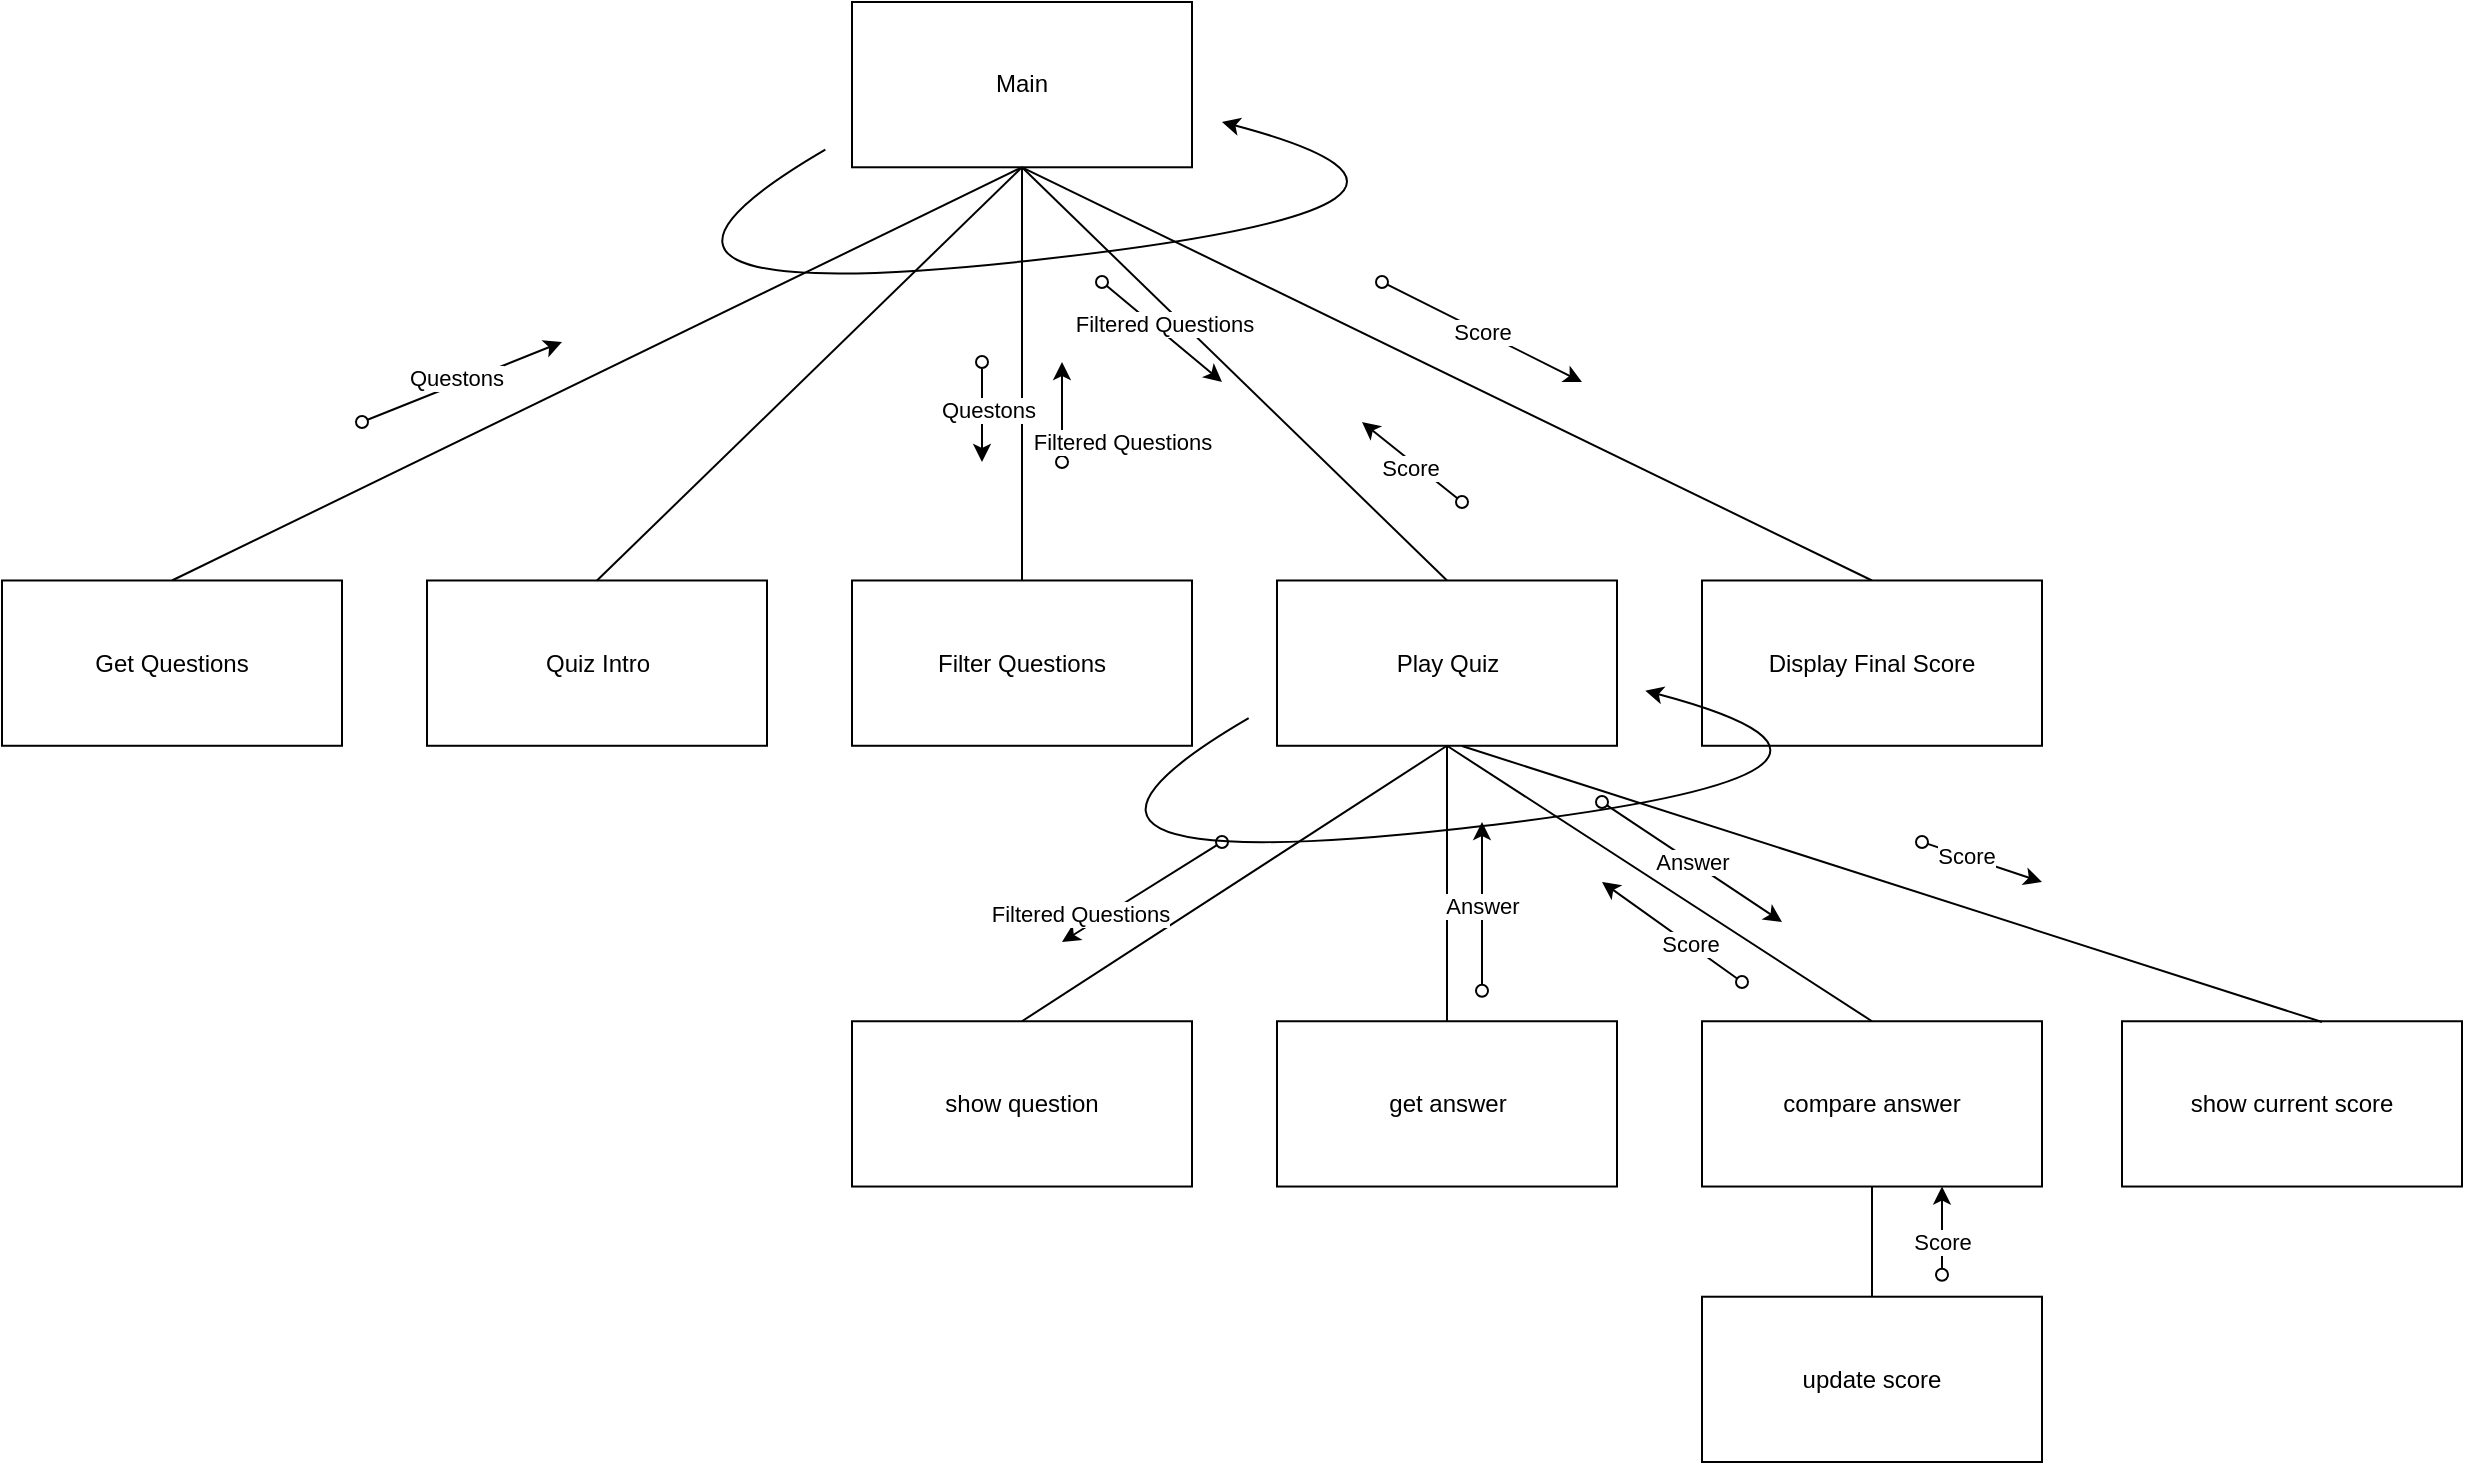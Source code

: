 <mxfile version="26.1.1">
  <diagram name="Page-1" id="7_cFVeWyEq2mHKjiOn48">
    <mxGraphModel dx="1437" dy="836" grid="1" gridSize="10" guides="1" tooltips="1" connect="1" arrows="1" fold="1" page="1" pageScale="1" pageWidth="850" pageHeight="1100" background="none" math="0" shadow="0">
      <root>
        <mxCell id="0" />
        <mxCell id="1" parent="0" />
        <mxCell id="dthtVLdhGszB6W-QrjYP-1" value="Main" style="rounded=0;whiteSpace=wrap;html=1;flipH=0;flipV=0;" parent="1" vertex="1">
          <mxGeometry x="485" y="70" width="170" height="82.642" as="geometry" />
        </mxCell>
        <mxCell id="dthtVLdhGszB6W-QrjYP-6" value="" style="endArrow=none;html=1;rounded=0;startFill=0;exitX=0.5;exitY=1;exitDx=0;exitDy=0;entryX=0.5;entryY=0;entryDx=0;entryDy=0;" parent="1" edge="1" target="dthtVLdhGszB6W-QrjYP-2" source="dthtVLdhGszB6W-QrjYP-1">
          <mxGeometry width="50" height="50" relative="1" as="geometry">
            <mxPoint x="456.667" y="138.868" as="sourcePoint" />
            <mxPoint x="173.333" y="345.472" as="targetPoint" />
          </mxGeometry>
        </mxCell>
        <mxCell id="dthtVLdhGszB6W-QrjYP-22" value="" style="endArrow=none;html=1;rounded=0;startFill=0;entryX=0.5;entryY=1;entryDx=0;entryDy=0;exitX=0.5;exitY=0;exitDx=0;exitDy=0;" parent="1" edge="1" target="dthtVLdhGszB6W-QrjYP-1" source="dthtVLdhGszB6W-QrjYP-4">
          <mxGeometry width="50" height="50" relative="1" as="geometry">
            <mxPoint x="575.667" y="331.698" as="sourcePoint" />
            <mxPoint x="575.667" y="166.415" as="targetPoint" />
          </mxGeometry>
        </mxCell>
        <mxCell id="dthtVLdhGszB6W-QrjYP-8" value="" style="endArrow=none;html=1;rounded=0;startFill=0;exitX=0.5;exitY=1;exitDx=0;exitDy=0;entryX=0.5;entryY=0;entryDx=0;entryDy=0;" parent="1" edge="1" target="dthtVLdhGszB6W-QrjYP-5" source="dthtVLdhGszB6W-QrjYP-1">
          <mxGeometry width="50" height="50" relative="1" as="geometry">
            <mxPoint x="669.167" y="166.415" as="sourcePoint" />
            <mxPoint x="725.833" y="345.472" as="targetPoint" />
          </mxGeometry>
        </mxCell>
        <mxCell id="dthtVLdhGszB6W-QrjYP-9" value="" style="endArrow=none;html=1;rounded=0;startFill=0;exitX=0.5;exitY=1;exitDx=0;exitDy=0;entryX=0.5;entryY=0;entryDx=0;entryDy=0;" parent="1" edge="1" target="dthtVLdhGszB6W-QrjYP-20" source="dthtVLdhGszB6W-QrjYP-1">
          <mxGeometry width="50" height="50" relative="1" as="geometry">
            <mxPoint x="683.333" y="111.321" as="sourcePoint" />
            <mxPoint x="938.333" y="345.472" as="targetPoint" />
          </mxGeometry>
        </mxCell>
        <mxCell id="dthtVLdhGszB6W-QrjYP-2" value="Get Questions" style="rounded=0;whiteSpace=wrap;html=1;" parent="1" vertex="1">
          <mxGeometry x="60" y="359.245" width="170" height="82.642" as="geometry" />
        </mxCell>
        <mxCell id="dthtVLdhGszB6W-QrjYP-3" value="Quiz Intro" style="rounded=0;whiteSpace=wrap;html=1;flipH=0;flipV=0;" parent="1" vertex="1">
          <mxGeometry x="272.5" y="359.245" width="170" height="82.642" as="geometry" />
        </mxCell>
        <mxCell id="dthtVLdhGszB6W-QrjYP-4" value="Filter Questions" style="rounded=0;whiteSpace=wrap;html=1;flipH=0;flipV=0;" parent="1" vertex="1">
          <mxGeometry x="485" y="359.245" width="170" height="82.642" as="geometry" />
        </mxCell>
        <mxCell id="dthtVLdhGszB6W-QrjYP-5" value="Play Quiz" style="rounded=0;whiteSpace=wrap;html=1;flipH=0;flipV=0;" parent="1" vertex="1">
          <mxGeometry x="697.5" y="359.245" width="170" height="82.642" as="geometry" />
        </mxCell>
        <mxCell id="dthtVLdhGszB6W-QrjYP-7" value="" style="endArrow=none;html=1;rounded=0;startFill=0;entryX=0.5;entryY=0;entryDx=0;entryDy=0;" parent="1" edge="1" target="dthtVLdhGszB6W-QrjYP-3">
          <mxGeometry width="50" height="50" relative="1" as="geometry">
            <mxPoint x="570" y="152.642" as="sourcePoint" />
            <mxPoint x="343.333" y="345.472" as="targetPoint" />
          </mxGeometry>
        </mxCell>
        <mxCell id="dthtVLdhGszB6W-QrjYP-10" value="" style="endArrow=classic;html=1;rounded=0;startArrow=oval;startFill=0;" parent="1" edge="1">
          <mxGeometry width="50" height="50" relative="1" as="geometry">
            <mxPoint x="240" y="280" as="sourcePoint" />
            <mxPoint x="340" y="240" as="targetPoint" />
          </mxGeometry>
        </mxCell>
        <mxCell id="dthtVLdhGszB6W-QrjYP-12" value="Questons" style="edgeLabel;html=1;align=center;verticalAlign=middle;resizable=0;points=[];" parent="dthtVLdhGszB6W-QrjYP-10" vertex="1" connectable="0">
          <mxGeometry x="-0.032" y="3" relative="1" as="geometry">
            <mxPoint as="offset" />
          </mxGeometry>
        </mxCell>
        <mxCell id="dthtVLdhGszB6W-QrjYP-14" value="" style="endArrow=classic;html=1;rounded=0;startArrow=oval;startFill=0;" parent="1" edge="1">
          <mxGeometry width="50" height="50" relative="1" as="geometry">
            <mxPoint x="550" y="250" as="sourcePoint" />
            <mxPoint x="550" y="300" as="targetPoint" />
          </mxGeometry>
        </mxCell>
        <mxCell id="dthtVLdhGszB6W-QrjYP-15" value="Questons" style="edgeLabel;html=1;align=center;verticalAlign=middle;resizable=0;points=[];" parent="dthtVLdhGszB6W-QrjYP-14" vertex="1" connectable="0">
          <mxGeometry x="-0.032" y="3" relative="1" as="geometry">
            <mxPoint as="offset" />
          </mxGeometry>
        </mxCell>
        <mxCell id="dthtVLdhGszB6W-QrjYP-16" value="" style="endArrow=classic;html=1;rounded=0;startArrow=oval;startFill=0;" parent="1" edge="1">
          <mxGeometry width="50" height="50" relative="1" as="geometry">
            <mxPoint x="590" y="300" as="sourcePoint" />
            <mxPoint x="590" y="250" as="targetPoint" />
          </mxGeometry>
        </mxCell>
        <mxCell id="dthtVLdhGszB6W-QrjYP-17" value="Filtered Questions" style="edgeLabel;html=1;align=center;verticalAlign=middle;resizable=0;points=[];" parent="dthtVLdhGszB6W-QrjYP-16" vertex="1" connectable="0">
          <mxGeometry x="-0.032" y="3" relative="1" as="geometry">
            <mxPoint x="33" y="14" as="offset" />
          </mxGeometry>
        </mxCell>
        <mxCell id="dthtVLdhGszB6W-QrjYP-18" value="" style="endArrow=classic;html=1;rounded=0;startArrow=oval;startFill=0;" parent="1" edge="1">
          <mxGeometry width="50" height="50" relative="1" as="geometry">
            <mxPoint x="610" y="210" as="sourcePoint" />
            <mxPoint x="670" y="260" as="targetPoint" />
          </mxGeometry>
        </mxCell>
        <mxCell id="dthtVLdhGszB6W-QrjYP-19" value="Filtered Questions" style="edgeLabel;html=1;align=center;verticalAlign=middle;resizable=0;points=[];" parent="dthtVLdhGszB6W-QrjYP-18" vertex="1" connectable="0">
          <mxGeometry x="-0.032" y="3" relative="1" as="geometry">
            <mxPoint y="-1" as="offset" />
          </mxGeometry>
        </mxCell>
        <mxCell id="dthtVLdhGszB6W-QrjYP-20" value="Display Final Score" style="rounded=0;whiteSpace=wrap;html=1;flipH=0;flipV=0;" parent="1" vertex="1">
          <mxGeometry x="910" y="359.245" width="170" height="82.642" as="geometry" />
        </mxCell>
        <mxCell id="dthtVLdhGszB6W-QrjYP-21" value="Score" style="endArrow=classic;html=1;rounded=0;startArrow=oval;startFill=0;" parent="1" edge="1">
          <mxGeometry width="50" height="50" relative="1" as="geometry">
            <mxPoint x="750" y="210" as="sourcePoint" />
            <mxPoint x="850" y="260" as="targetPoint" />
          </mxGeometry>
        </mxCell>
        <mxCell id="dthtVLdhGszB6W-QrjYP-23" value="" style="endArrow=classic;html=1;rounded=0;startArrow=oval;startFill=0;" parent="1" edge="1">
          <mxGeometry width="50" height="50" relative="1" as="geometry">
            <mxPoint x="790" y="320" as="sourcePoint" />
            <mxPoint x="740" y="280" as="targetPoint" />
          </mxGeometry>
        </mxCell>
        <mxCell id="dthtVLdhGszB6W-QrjYP-24" value="Score" style="edgeLabel;html=1;align=center;verticalAlign=middle;resizable=0;points=[];" parent="dthtVLdhGszB6W-QrjYP-23" vertex="1" connectable="0">
          <mxGeometry x="-0.032" y="3" relative="1" as="geometry">
            <mxPoint as="offset" />
          </mxGeometry>
        </mxCell>
        <mxCell id="dthtVLdhGszB6W-QrjYP-26" value="show question" style="rounded=0;whiteSpace=wrap;html=1;flipH=0;flipV=0;" parent="1" vertex="1">
          <mxGeometry x="485" y="579.623" width="170" height="82.642" as="geometry" />
        </mxCell>
        <mxCell id="dthtVLdhGszB6W-QrjYP-27" value="get answer" style="rounded=0;whiteSpace=wrap;html=1;flipH=0;flipV=0;" parent="1" vertex="1">
          <mxGeometry x="697.5" y="579.623" width="170" height="82.642" as="geometry" />
        </mxCell>
        <mxCell id="dthtVLdhGszB6W-QrjYP-28" value="compare answer" style="rounded=0;whiteSpace=wrap;html=1;flipH=0;flipV=0;" parent="1" vertex="1">
          <mxGeometry x="910" y="579.623" width="170" height="82.642" as="geometry" />
        </mxCell>
        <mxCell id="dthtVLdhGszB6W-QrjYP-29" value="" style="endArrow=none;html=1;rounded=0;startFill=0;exitX=0.5;exitY=1;exitDx=0;exitDy=0;entryX=0.5;entryY=0;entryDx=0;entryDy=0;" parent="1" edge="1" target="dthtVLdhGszB6W-QrjYP-26" source="dthtVLdhGszB6W-QrjYP-5">
          <mxGeometry width="50" height="50" relative="1" as="geometry">
            <mxPoint x="683.333" y="441.887" as="sourcePoint" />
            <mxPoint x="513.333" y="565.849" as="targetPoint" />
          </mxGeometry>
        </mxCell>
        <mxCell id="dthtVLdhGszB6W-QrjYP-30" value="" style="endArrow=none;html=1;rounded=0;startFill=0;exitX=0.5;exitY=1;exitDx=0;exitDy=0;entryX=0.5;entryY=0;entryDx=0;entryDy=0;" parent="1" edge="1" target="dthtVLdhGszB6W-QrjYP-27" source="dthtVLdhGszB6W-QrjYP-5">
          <mxGeometry width="50" height="50" relative="1" as="geometry">
            <mxPoint x="782" y="455.66" as="sourcePoint" />
            <mxPoint x="782" y="565.849" as="targetPoint" />
          </mxGeometry>
        </mxCell>
        <mxCell id="dthtVLdhGszB6W-QrjYP-31" value="Answer" style="endArrow=classic;html=1;rounded=0;startArrow=oval;startFill=0;" parent="1" edge="1">
          <mxGeometry width="50" height="50" relative="1" as="geometry">
            <mxPoint x="800" y="564.34" as="sourcePoint" />
            <mxPoint x="800" y="480.0" as="targetPoint" />
          </mxGeometry>
        </mxCell>
        <mxCell id="dthtVLdhGszB6W-QrjYP-32" value="Answer" style="endArrow=classic;html=1;rounded=0;startArrow=oval;startFill=0;" parent="1" edge="1">
          <mxGeometry width="50" height="50" relative="1" as="geometry">
            <mxPoint x="860" y="470" as="sourcePoint" />
            <mxPoint x="950" y="530" as="targetPoint" />
          </mxGeometry>
        </mxCell>
        <mxCell id="dthtVLdhGszB6W-QrjYP-33" value="update score" style="rounded=0;whiteSpace=wrap;html=1;flipH=0;flipV=0;" parent="1" vertex="1">
          <mxGeometry x="910" y="717.358" width="170" height="82.642" as="geometry" />
        </mxCell>
        <mxCell id="dthtVLdhGszB6W-QrjYP-34" value="" style="endArrow=none;html=1;rounded=0;startFill=0;exitX=0.5;exitY=1;exitDx=0;exitDy=0;entryX=0.5;entryY=0;entryDx=0;entryDy=0;" parent="1" edge="1" target="dthtVLdhGszB6W-QrjYP-33" source="dthtVLdhGszB6W-QrjYP-28">
          <mxGeometry width="50" height="50" relative="1" as="geometry">
            <mxPoint x="990.003" y="673.283" as="sourcePoint" />
            <mxPoint x="990.003" y="717.358" as="targetPoint" />
          </mxGeometry>
        </mxCell>
        <mxCell id="dthtVLdhGszB6W-QrjYP-35" value="Score" style="endArrow=classic;html=1;rounded=0;startArrow=oval;startFill=0;" parent="1" edge="1">
          <mxGeometry x="-0.25" width="50" height="50" relative="1" as="geometry">
            <mxPoint x="1029.997" y="706.34" as="sourcePoint" />
            <mxPoint x="1029.997" y="662.264" as="targetPoint" />
            <mxPoint as="offset" />
          </mxGeometry>
        </mxCell>
        <mxCell id="dthtVLdhGszB6W-QrjYP-36" value="Score" style="endArrow=classic;html=1;rounded=0;startArrow=oval;startFill=0;" parent="1" edge="1">
          <mxGeometry x="-0.25" width="50" height="50" relative="1" as="geometry">
            <mxPoint x="930" y="560" as="sourcePoint" />
            <mxPoint x="860" y="510" as="targetPoint" />
            <mxPoint as="offset" />
          </mxGeometry>
        </mxCell>
        <mxCell id="dthtVLdhGszB6W-QrjYP-37" value="" style="curved=1;endArrow=classic;html=1;rounded=0;" parent="1" edge="1">
          <mxGeometry width="50" height="50" relative="1" as="geometry">
            <mxPoint x="683.333" y="428.113" as="sourcePoint" />
            <mxPoint x="881.667" y="414.34" as="targetPoint" />
            <Array as="points">
              <mxPoint x="541.667" y="510.755" />
              <mxPoint x="1037.5" y="455.66" />
            </Array>
          </mxGeometry>
        </mxCell>
        <mxCell id="hUDlE_KNMx4Kpra_Y8kL-3" value="" style="endArrow=none;html=1;rounded=0;startFill=0;exitX=0.5;exitY=1;exitDx=0;exitDy=0;entryX=0.5;entryY=0;entryDx=0;entryDy=0;" edge="1" parent="1" source="dthtVLdhGszB6W-QrjYP-5" target="dthtVLdhGszB6W-QrjYP-28">
          <mxGeometry width="50" height="50" relative="1" as="geometry">
            <mxPoint x="793" y="452" as="sourcePoint" />
            <mxPoint x="580" y="590" as="targetPoint" />
          </mxGeometry>
        </mxCell>
        <mxCell id="hUDlE_KNMx4Kpra_Y8kL-4" value="" style="endArrow=classic;html=1;rounded=0;startArrow=oval;startFill=0;" edge="1" parent="1">
          <mxGeometry width="50" height="50" relative="1" as="geometry">
            <mxPoint x="670" y="490" as="sourcePoint" />
            <mxPoint x="590" y="540" as="targetPoint" />
          </mxGeometry>
        </mxCell>
        <mxCell id="hUDlE_KNMx4Kpra_Y8kL-5" value="Filtered Questions" style="edgeLabel;html=1;align=center;verticalAlign=middle;resizable=0;points=[];" vertex="1" connectable="0" parent="hUDlE_KNMx4Kpra_Y8kL-4">
          <mxGeometry x="-0.032" y="3" relative="1" as="geometry">
            <mxPoint x="-34" y="9" as="offset" />
          </mxGeometry>
        </mxCell>
        <mxCell id="hUDlE_KNMx4Kpra_Y8kL-6" value="show current score" style="rounded=0;whiteSpace=wrap;html=1;flipH=0;flipV=0;" vertex="1" parent="1">
          <mxGeometry x="1120" y="579.623" width="170" height="82.642" as="geometry" />
        </mxCell>
        <mxCell id="hUDlE_KNMx4Kpra_Y8kL-7" value="" style="endArrow=none;html=1;rounded=0;startFill=0;" edge="1" parent="1">
          <mxGeometry width="50" height="50" relative="1" as="geometry">
            <mxPoint x="790" y="442" as="sourcePoint" />
            <mxPoint x="1220" y="580" as="targetPoint" />
          </mxGeometry>
        </mxCell>
        <mxCell id="hUDlE_KNMx4Kpra_Y8kL-8" value="Score" style="endArrow=classic;html=1;rounded=0;startArrow=oval;startFill=0;" edge="1" parent="1">
          <mxGeometry x="-0.25" width="50" height="50" relative="1" as="geometry">
            <mxPoint x="1020" y="490" as="sourcePoint" />
            <mxPoint x="1080" y="510" as="targetPoint" />
            <mxPoint as="offset" />
          </mxGeometry>
        </mxCell>
        <mxCell id="hUDlE_KNMx4Kpra_Y8kL-9" value="" style="curved=1;endArrow=classic;html=1;rounded=0;" edge="1" parent="1">
          <mxGeometry width="50" height="50" relative="1" as="geometry">
            <mxPoint x="471.663" y="143.773" as="sourcePoint" />
            <mxPoint x="669.997" y="130.0" as="targetPoint" />
            <Array as="points">
              <mxPoint x="329.997" y="226.415" />
              <mxPoint x="825.83" y="171.32" />
            </Array>
          </mxGeometry>
        </mxCell>
      </root>
    </mxGraphModel>
  </diagram>
</mxfile>
